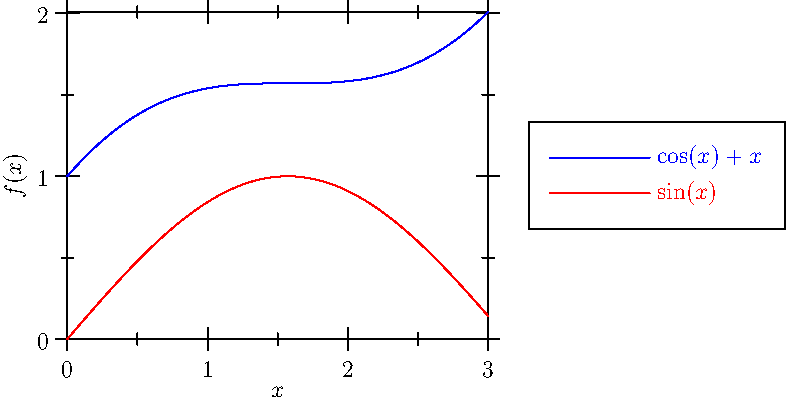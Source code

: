 import graph;

size(250,200,IgnoreAspect);

real Sin(real t, real w) {return sin(w*t);}

draw(graph(new real(real t) {return cos(t)+t;},0,3),blue,"$\cos(x)+x$");
draw(graph(new real(real t) {return sin(t);},0,3),red,"$\sin(x)$");

xaxis("$x$",BottomTop,Ticks);
yaxis("$f(x)$",LeftRight,Ticks);

attach(legend(),point(E),20E,UnFill);
